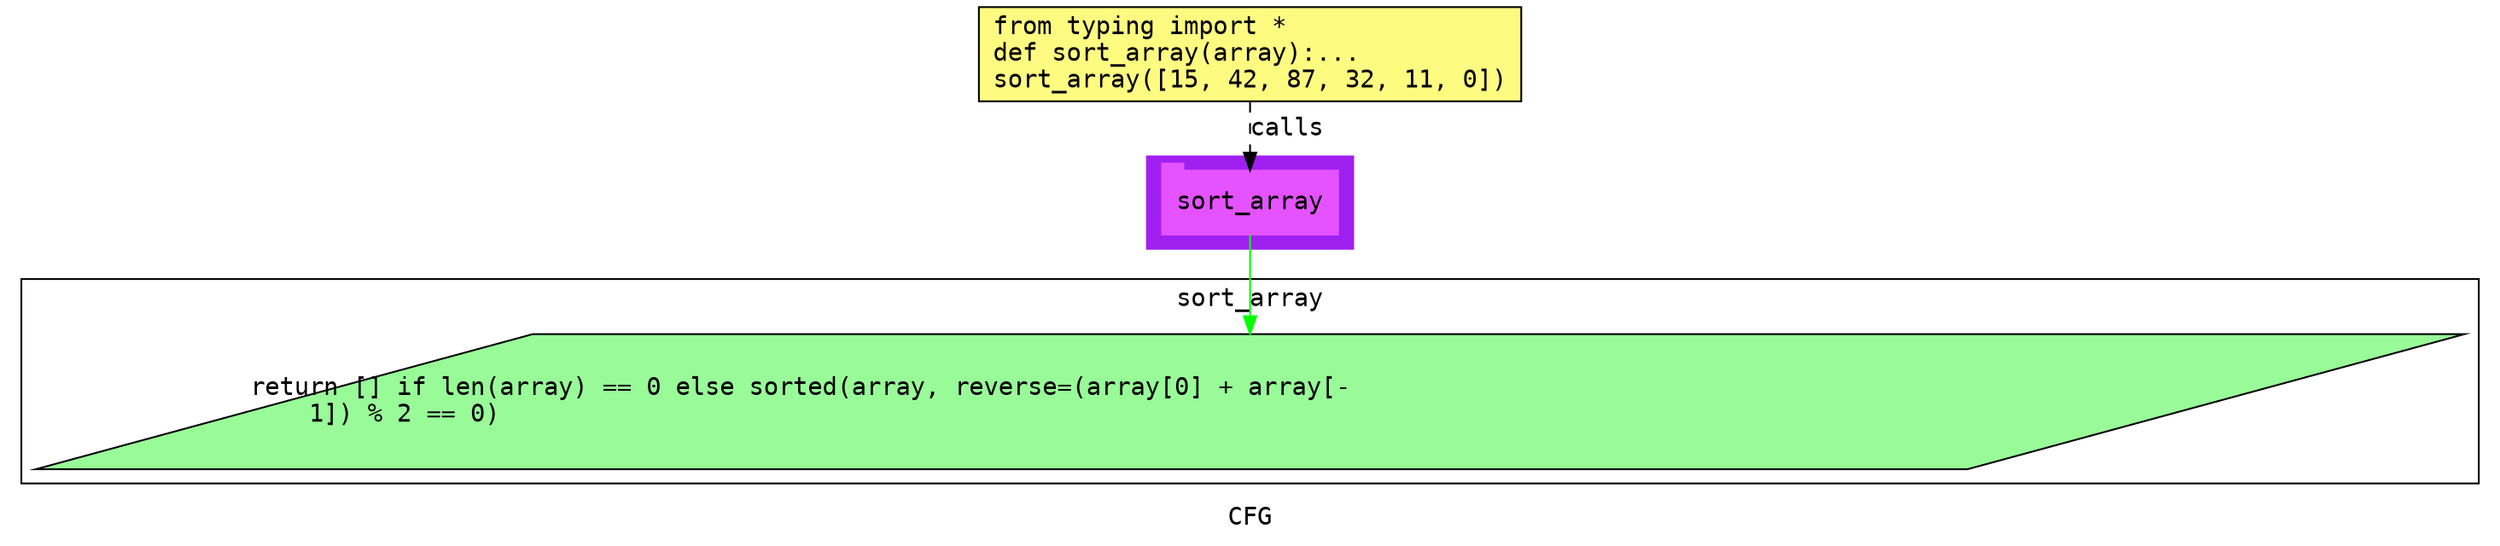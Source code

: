 digraph cluster626CFG {
	graph [bb="0,0,1348,299",
		compound=True,
		fontname="DejaVu Sans Mono",
		label=CFG,
		lheight=0.21,
		lp="674,11.5",
		lwidth=0.35,
		pack=False,
		rankdir=TB,
		ranksep=0.02
	];
	node [fontname="DejaVu Sans Mono",
		label="\N"
	];
	edge [fontname="DejaVu Sans Mono"];
	subgraph cluster_1 {
		graph [bb="616,163,732,215",
			color=purple,
			compound=true,
			fontname="DejaVu Sans Mono",
			label="",
			rankdir=TB,
			ranksep=0.02,
			shape=tab,
			style=filled
		];
		node [fontname="DejaVu Sans Mono"];
		edge [fontname="DejaVu Sans Mono"];
		6	[color="#E552FF",
			height=0.5,
			label=sort_array,
			linenum="[5]",
			pos="674,189",
			shape=tab,
			style=filled,
			width=1.375];
	}
	subgraph cluster8sort_array {
		graph [bb="8,31,1340,146",
			compound=True,
			fontname="DejaVu Sans Mono",
			label=sort_array,
			lheight=0.21,
			lp="674,134.5",
			lwidth=1.15,
			pack=False,
			rankdir=TB,
			ranksep=0.02
		];
		node [fontname="DejaVu Sans Mono"];
		edge [fontname="DejaVu Sans Mono"];
		3	[fillcolor="#98fb98",
			height=1.0556,
			label="return [] if len(array) == 0 else sorted(array, reverse=(array[0] + array[-\l    1]) % 2 == 0)\l",
			linenum="[3]",
			pos="674,77",
			shape=parallelogram,
			style="filled,solid",
			width=18.287];
	}
	1	[fillcolor="#FFFB81",
		height=0.73611,
		label="from typing import *\ldef sort_array(array):...\lsort_array([15, 42, 87, 32, 11, 0])\l",
		linenum="[1]",
		pos="674,272.5",
		shape=rectangle,
		style="filled,solid",
		width=4.2361];
	1 -> 6	[label=calls,
		lp="695,230.5",
		pos="e,674,207.13 674,245.71 674,236.66 674,226.47 674,217.3",
		style=dashed];
	6 -> 3	[color=green,
		pos="e,674,115.09 674,170.81 674,158.62 674,141.62 674,125.5"];
}
